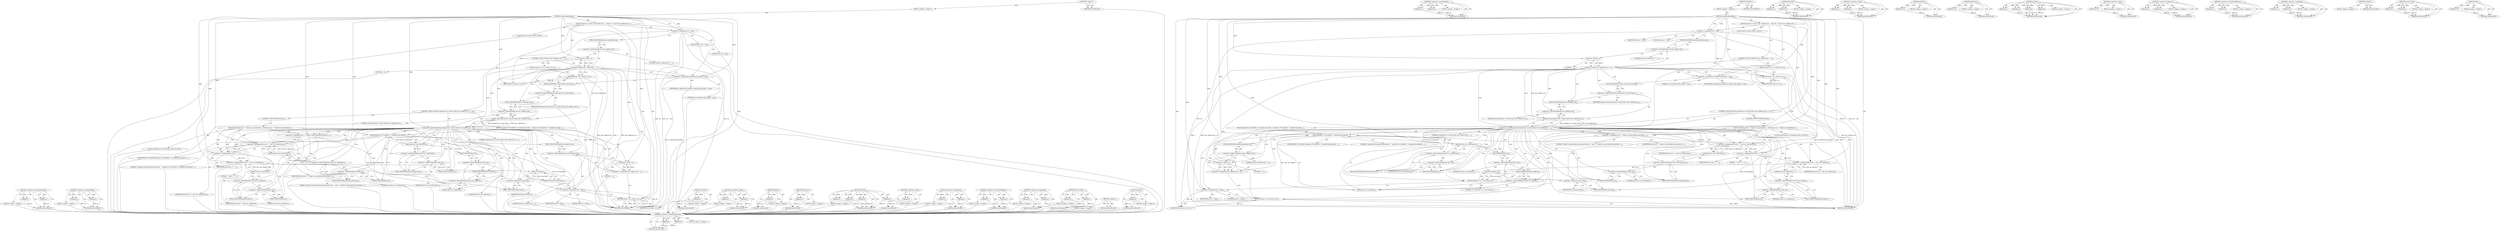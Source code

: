 digraph "Value" {
vulnerable_140 [label=<(METHOD,&lt;operator&gt;.greaterEqualsThan)>];
vulnerable_141 [label=<(PARAM,p1)>];
vulnerable_142 [label=<(PARAM,p2)>];
vulnerable_143 [label=<(BLOCK,&lt;empty&gt;,&lt;empty&gt;)>];
vulnerable_144 [label=<(METHOD_RETURN,ANY)>];
vulnerable_165 [label=<(METHOD,&lt;operator&gt;.assignmentPlus)>];
vulnerable_166 [label=<(PARAM,p1)>];
vulnerable_167 [label=<(PARAM,p2)>];
vulnerable_168 [label=<(BLOCK,&lt;empty&gt;,&lt;empty&gt;)>];
vulnerable_169 [label=<(METHOD_RETURN,ANY)>];
vulnerable_6 [label=<(METHOD,&lt;global&gt;)<SUB>1</SUB>>];
vulnerable_7 [label=<(BLOCK,&lt;empty&gt;,&lt;empty&gt;)<SUB>1</SUB>>];
vulnerable_8 [label=<(METHOD,removeDeferredJobs)<SUB>1</SUB>>];
vulnerable_9 [label=<(BLOCK,{
	bool ret = true;
	
	if ( this-&gt;deferral_tid ...,{
	bool ret = true;
	
	if ( this-&gt;deferral_tid ...)<SUB>1</SUB>>];
vulnerable_10 [label="<(LOCAL,bool ret: bool)<SUB>2</SUB>>"];
vulnerable_11 [label=<(&lt;operator&gt;.assignment,ret = true)<SUB>2</SUB>>];
vulnerable_12 [label=<(IDENTIFIER,ret,ret = true)<SUB>2</SUB>>];
vulnerable_13 [label=<(LITERAL,true,ret = true)<SUB>2</SUB>>];
vulnerable_14 [label=<(CONTROL_STRUCTURE,IF,if (this-&gt;deferral_tid == -1))<SUB>4</SUB>>];
vulnerable_15 [label=<(&lt;operator&gt;.equals,this-&gt;deferral_tid == -1)<SUB>4</SUB>>];
vulnerable_16 [label=<(&lt;operator&gt;.indirectFieldAccess,this-&gt;deferral_tid)<SUB>4</SUB>>];
vulnerable_17 [label=<(LITERAL,this,this-&gt;deferral_tid == -1)<SUB>4</SUB>>];
vulnerable_18 [label=<(FIELD_IDENTIFIER,deferral_tid,deferral_tid)<SUB>4</SUB>>];
vulnerable_19 [label=<(&lt;operator&gt;.minus,-1)<SUB>4</SUB>>];
vulnerable_20 [label=<(LITERAL,1,-1)<SUB>4</SUB>>];
vulnerable_21 [label=<(BLOCK,{
		return ( ret );
	},{
		return ( ret );
	})<SUB>4</SUB>>];
vulnerable_22 [label=<(RETURN,return ( ret );,return ( ret );)<SUB>5</SUB>>];
vulnerable_23 [label=<(IDENTIFIER,ret,return ( ret );)<SUB>5</SUB>>];
vulnerable_24 [label=<(&lt;operator&gt;.assignment,m_deferred_job_update = true)<SUB>8</SUB>>];
vulnerable_25 [label=<(IDENTIFIER,m_deferred_job_update,m_deferred_job_update = true)<SUB>8</SUB>>];
vulnerable_26 [label=<(LITERAL,true,m_deferred_job_update = true)<SUB>8</SUB>>];
vulnerable_27 [label=<(CONTROL_STRUCTURE,IF,if (daemonCore-&gt;Cancel_Timer( this-&gt;deferral_tid ) &gt;= 0))<SUB>10</SUB>>];
vulnerable_28 [label=<(&lt;operator&gt;.greaterEqualsThan,daemonCore-&gt;Cancel_Timer( this-&gt;deferral_tid ) ...)<SUB>10</SUB>>];
vulnerable_29 [label=<(Cancel_Timer,daemonCore-&gt;Cancel_Timer( this-&gt;deferral_tid ))<SUB>10</SUB>>];
vulnerable_30 [label=<(&lt;operator&gt;.indirectFieldAccess,daemonCore-&gt;Cancel_Timer)<SUB>10</SUB>>];
vulnerable_31 [label=<(IDENTIFIER,daemonCore,daemonCore-&gt;Cancel_Timer( this-&gt;deferral_tid ))<SUB>10</SUB>>];
vulnerable_32 [label=<(FIELD_IDENTIFIER,Cancel_Timer,Cancel_Timer)<SUB>10</SUB>>];
vulnerable_33 [label=<(&lt;operator&gt;.indirectFieldAccess,this-&gt;deferral_tid)<SUB>10</SUB>>];
vulnerable_34 [label=<(LITERAL,this,daemonCore-&gt;Cancel_Timer( this-&gt;deferral_tid ))<SUB>10</SUB>>];
vulnerable_35 [label=<(FIELD_IDENTIFIER,deferral_tid,deferral_tid)<SUB>10</SUB>>];
vulnerable_36 [label=<(LITERAL,0,daemonCore-&gt;Cancel_Timer( this-&gt;deferral_tid ) ...)<SUB>10</SUB>>];
vulnerable_37 [label=<(BLOCK,{
		dprintf( D_FULLDEBUG, &quot;Cancelled time defer...,{
		dprintf( D_FULLDEBUG, &quot;Cancelled time defer...)<SUB>10</SUB>>];
vulnerable_38 [label=<(dprintf,dprintf( D_FULLDEBUG, &quot;Cancelled time deferred ...)<SUB>11</SUB>>];
vulnerable_39 [label=<(IDENTIFIER,D_FULLDEBUG,dprintf( D_FULLDEBUG, &quot;Cancelled time deferred ...)<SUB>11</SUB>>];
vulnerable_40 [label=<(LITERAL,&quot;Cancelled time deferred execution for &quot;
						...,dprintf( D_FULLDEBUG, &quot;Cancelled time deferred ...)<SUB>11</SUB>>];
vulnerable_41 [label=<(jobCluster,this-&gt;jic-&gt;jobCluster())<SUB>13</SUB>>];
vulnerable_42 [label=<(&lt;operator&gt;.indirectFieldAccess,this-&gt;jic-&gt;jobCluster)<SUB>13</SUB>>];
vulnerable_43 [label=<(&lt;operator&gt;.indirectFieldAccess,this-&gt;jic)<SUB>13</SUB>>];
vulnerable_44 [label=<(LITERAL,this,this-&gt;jic-&gt;jobCluster())<SUB>13</SUB>>];
vulnerable_45 [label=<(FIELD_IDENTIFIER,jic,jic)<SUB>13</SUB>>];
vulnerable_46 [label=<(FIELD_IDENTIFIER,jobCluster,jobCluster)<SUB>13</SUB>>];
vulnerable_47 [label=<(jobProc,this-&gt;jic-&gt;jobProc())<SUB>14</SUB>>];
vulnerable_48 [label=<(&lt;operator&gt;.indirectFieldAccess,this-&gt;jic-&gt;jobProc)<SUB>14</SUB>>];
vulnerable_49 [label=<(&lt;operator&gt;.indirectFieldAccess,this-&gt;jic)<SUB>14</SUB>>];
vulnerable_50 [label=<(LITERAL,this,this-&gt;jic-&gt;jobProc())<SUB>14</SUB>>];
vulnerable_51 [label=<(FIELD_IDENTIFIER,jic,jic)<SUB>14</SUB>>];
vulnerable_52 [label=<(FIELD_IDENTIFIER,jobProc,jobProc)<SUB>14</SUB>>];
vulnerable_53 [label=<(&lt;operator&gt;.assignment,this-&gt;deferral_tid = -1)<SUB>15</SUB>>];
vulnerable_54 [label=<(&lt;operator&gt;.indirectFieldAccess,this-&gt;deferral_tid)<SUB>15</SUB>>];
vulnerable_55 [label=<(LITERAL,this,this-&gt;deferral_tid = -1)<SUB>15</SUB>>];
vulnerable_56 [label=<(FIELD_IDENTIFIER,deferral_tid,deferral_tid)<SUB>15</SUB>>];
vulnerable_57 [label=<(&lt;operator&gt;.minus,-1)<SUB>15</SUB>>];
vulnerable_58 [label=<(LITERAL,1,-1)<SUB>15</SUB>>];
vulnerable_59 [label=<(CONTROL_STRUCTURE,ELSE,else)<SUB>17</SUB>>];
vulnerable_60 [label=<(BLOCK,{
		MyString error = &quot;Failed to cancel deferred...,{
		MyString error = &quot;Failed to cancel deferred...)<SUB>17</SUB>>];
vulnerable_61 [label="<(LOCAL,MyString error: MyString)<SUB>18</SUB>>"];
vulnerable_62 [label=<(&lt;operator&gt;.assignment,error = &quot;Failed to cancel deferred execution ti...)<SUB>18</SUB>>];
vulnerable_63 [label=<(IDENTIFIER,error,error = &quot;Failed to cancel deferred execution ti...)<SUB>18</SUB>>];
vulnerable_64 [label=<(LITERAL,&quot;Failed to cancel deferred execution timer for ...,error = &quot;Failed to cancel deferred execution ti...)<SUB>18</SUB>>];
vulnerable_65 [label=<(&lt;operator&gt;.assignmentPlus,error += this-&gt;jic-&gt;jobCluster())<SUB>19</SUB>>];
vulnerable_66 [label=<(IDENTIFIER,error,error += this-&gt;jic-&gt;jobCluster())<SUB>19</SUB>>];
vulnerable_67 [label=<(jobCluster,this-&gt;jic-&gt;jobCluster())<SUB>19</SUB>>];
vulnerable_68 [label=<(&lt;operator&gt;.indirectFieldAccess,this-&gt;jic-&gt;jobCluster)<SUB>19</SUB>>];
vulnerable_69 [label=<(&lt;operator&gt;.indirectFieldAccess,this-&gt;jic)<SUB>19</SUB>>];
vulnerable_70 [label=<(LITERAL,this,this-&gt;jic-&gt;jobCluster())<SUB>19</SUB>>];
vulnerable_71 [label=<(FIELD_IDENTIFIER,jic,jic)<SUB>19</SUB>>];
vulnerable_72 [label=<(FIELD_IDENTIFIER,jobCluster,jobCluster)<SUB>19</SUB>>];
vulnerable_73 [label=<(&lt;operator&gt;.assignmentPlus,error += &quot;.&quot;)<SUB>20</SUB>>];
vulnerable_74 [label=<(IDENTIFIER,error,error += &quot;.&quot;)<SUB>20</SUB>>];
vulnerable_75 [label=<(LITERAL,&quot;.&quot;,error += &quot;.&quot;)<SUB>20</SUB>>];
vulnerable_76 [label=<(&lt;operator&gt;.assignmentPlus,error += this-&gt;jic-&gt;jobProc())<SUB>21</SUB>>];
vulnerable_77 [label=<(IDENTIFIER,error,error += this-&gt;jic-&gt;jobProc())<SUB>21</SUB>>];
vulnerable_78 [label=<(jobProc,this-&gt;jic-&gt;jobProc())<SUB>21</SUB>>];
vulnerable_79 [label=<(&lt;operator&gt;.indirectFieldAccess,this-&gt;jic-&gt;jobProc)<SUB>21</SUB>>];
vulnerable_80 [label=<(&lt;operator&gt;.indirectFieldAccess,this-&gt;jic)<SUB>21</SUB>>];
vulnerable_81 [label=<(LITERAL,this,this-&gt;jic-&gt;jobProc())<SUB>21</SUB>>];
vulnerable_82 [label=<(FIELD_IDENTIFIER,jic,jic)<SUB>21</SUB>>];
vulnerable_83 [label=<(FIELD_IDENTIFIER,jobProc,jobProc)<SUB>21</SUB>>];
vulnerable_84 [label=<(EXCEPT,EXCEPT( error.Value() ))<SUB>22</SUB>>];
vulnerable_85 [label=<(Value,error.Value())<SUB>22</SUB>>];
vulnerable_86 [label=<(&lt;operator&gt;.fieldAccess,error.Value)<SUB>22</SUB>>];
vulnerable_87 [label=<(IDENTIFIER,error,error.Value())<SUB>22</SUB>>];
vulnerable_88 [label=<(FIELD_IDENTIFIER,Value,Value)<SUB>22</SUB>>];
vulnerable_89 [label=<(&lt;operator&gt;.assignment,ret = false)<SUB>23</SUB>>];
vulnerable_90 [label=<(IDENTIFIER,ret,ret = false)<SUB>23</SUB>>];
vulnerable_91 [label=<(LITERAL,false,ret = false)<SUB>23</SUB>>];
vulnerable_92 [label=<(RETURN,return ( ret );,return ( ret );)<SUB>25</SUB>>];
vulnerable_93 [label=<(IDENTIFIER,ret,return ( ret );)<SUB>25</SUB>>];
vulnerable_94 [label=<(METHOD_RETURN,ANY)<SUB>1</SUB>>];
vulnerable_96 [label=<(METHOD_RETURN,ANY)<SUB>1</SUB>>];
vulnerable_170 [label=<(METHOD,EXCEPT)>];
vulnerable_171 [label=<(PARAM,p1)>];
vulnerable_172 [label=<(BLOCK,&lt;empty&gt;,&lt;empty&gt;)>];
vulnerable_173 [label=<(METHOD_RETURN,ANY)>];
vulnerable_126 [label=<(METHOD,&lt;operator&gt;.equals)>];
vulnerable_127 [label=<(PARAM,p1)>];
vulnerable_128 [label=<(PARAM,p2)>];
vulnerable_129 [label=<(BLOCK,&lt;empty&gt;,&lt;empty&gt;)>];
vulnerable_130 [label=<(METHOD_RETURN,ANY)>];
vulnerable_161 [label=<(METHOD,jobProc)>];
vulnerable_162 [label=<(PARAM,p1)>];
vulnerable_163 [label=<(BLOCK,&lt;empty&gt;,&lt;empty&gt;)>];
vulnerable_164 [label=<(METHOD_RETURN,ANY)>];
vulnerable_157 [label=<(METHOD,jobCluster)>];
vulnerable_158 [label=<(PARAM,p1)>];
vulnerable_159 [label=<(BLOCK,&lt;empty&gt;,&lt;empty&gt;)>];
vulnerable_160 [label=<(METHOD_RETURN,ANY)>];
vulnerable_150 [label=<(METHOD,dprintf)>];
vulnerable_151 [label=<(PARAM,p1)>];
vulnerable_152 [label=<(PARAM,p2)>];
vulnerable_153 [label=<(PARAM,p3)>];
vulnerable_154 [label=<(PARAM,p4)>];
vulnerable_155 [label=<(BLOCK,&lt;empty&gt;,&lt;empty&gt;)>];
vulnerable_156 [label=<(METHOD_RETURN,ANY)>];
vulnerable_136 [label=<(METHOD,&lt;operator&gt;.minus)>];
vulnerable_137 [label=<(PARAM,p1)>];
vulnerable_138 [label=<(BLOCK,&lt;empty&gt;,&lt;empty&gt;)>];
vulnerable_139 [label=<(METHOD_RETURN,ANY)>];
vulnerable_178 [label=<(METHOD,&lt;operator&gt;.fieldAccess)>];
vulnerable_179 [label=<(PARAM,p1)>];
vulnerable_180 [label=<(PARAM,p2)>];
vulnerable_181 [label=<(BLOCK,&lt;empty&gt;,&lt;empty&gt;)>];
vulnerable_182 [label=<(METHOD_RETURN,ANY)>];
vulnerable_131 [label=<(METHOD,&lt;operator&gt;.indirectFieldAccess)>];
vulnerable_132 [label=<(PARAM,p1)>];
vulnerable_133 [label=<(PARAM,p2)>];
vulnerable_134 [label=<(BLOCK,&lt;empty&gt;,&lt;empty&gt;)>];
vulnerable_135 [label=<(METHOD_RETURN,ANY)>];
vulnerable_121 [label=<(METHOD,&lt;operator&gt;.assignment)>];
vulnerable_122 [label=<(PARAM,p1)>];
vulnerable_123 [label=<(PARAM,p2)>];
vulnerable_124 [label=<(BLOCK,&lt;empty&gt;,&lt;empty&gt;)>];
vulnerable_125 [label=<(METHOD_RETURN,ANY)>];
vulnerable_115 [label=<(METHOD,&lt;global&gt;)<SUB>1</SUB>>];
vulnerable_116 [label=<(BLOCK,&lt;empty&gt;,&lt;empty&gt;)>];
vulnerable_117 [label=<(METHOD_RETURN,ANY)>];
vulnerable_145 [label=<(METHOD,Cancel_Timer)>];
vulnerable_146 [label=<(PARAM,p1)>];
vulnerable_147 [label=<(PARAM,p2)>];
vulnerable_148 [label=<(BLOCK,&lt;empty&gt;,&lt;empty&gt;)>];
vulnerable_149 [label=<(METHOD_RETURN,ANY)>];
vulnerable_174 [label=<(METHOD,Value)>];
vulnerable_175 [label=<(PARAM,p1)>];
vulnerable_176 [label=<(BLOCK,&lt;empty&gt;,&lt;empty&gt;)>];
vulnerable_177 [label=<(METHOD_RETURN,ANY)>];
fixed_143 [label=<(METHOD,&lt;operator&gt;.greaterEqualsThan)>];
fixed_144 [label=<(PARAM,p1)>];
fixed_145 [label=<(PARAM,p2)>];
fixed_146 [label=<(BLOCK,&lt;empty&gt;,&lt;empty&gt;)>];
fixed_147 [label=<(METHOD_RETURN,ANY)>];
fixed_168 [label=<(METHOD,&lt;operator&gt;.assignmentPlus)>];
fixed_169 [label=<(PARAM,p1)>];
fixed_170 [label=<(PARAM,p2)>];
fixed_171 [label=<(BLOCK,&lt;empty&gt;,&lt;empty&gt;)>];
fixed_172 [label=<(METHOD_RETURN,ANY)>];
fixed_6 [label=<(METHOD,&lt;global&gt;)<SUB>1</SUB>>];
fixed_7 [label=<(BLOCK,&lt;empty&gt;,&lt;empty&gt;)<SUB>1</SUB>>];
fixed_8 [label=<(METHOD,removeDeferredJobs)<SUB>1</SUB>>];
fixed_9 [label=<(BLOCK,{
	bool ret = true;
	
	if ( this-&gt;deferral_tid ...,{
	bool ret = true;
	
	if ( this-&gt;deferral_tid ...)<SUB>1</SUB>>];
fixed_10 [label="<(LOCAL,bool ret: bool)<SUB>2</SUB>>"];
fixed_11 [label=<(&lt;operator&gt;.assignment,ret = true)<SUB>2</SUB>>];
fixed_12 [label=<(IDENTIFIER,ret,ret = true)<SUB>2</SUB>>];
fixed_13 [label=<(LITERAL,true,ret = true)<SUB>2</SUB>>];
fixed_14 [label=<(CONTROL_STRUCTURE,IF,if (this-&gt;deferral_tid == -1))<SUB>4</SUB>>];
fixed_15 [label=<(&lt;operator&gt;.equals,this-&gt;deferral_tid == -1)<SUB>4</SUB>>];
fixed_16 [label=<(&lt;operator&gt;.indirectFieldAccess,this-&gt;deferral_tid)<SUB>4</SUB>>];
fixed_17 [label=<(LITERAL,this,this-&gt;deferral_tid == -1)<SUB>4</SUB>>];
fixed_18 [label=<(FIELD_IDENTIFIER,deferral_tid,deferral_tid)<SUB>4</SUB>>];
fixed_19 [label=<(&lt;operator&gt;.minus,-1)<SUB>4</SUB>>];
fixed_20 [label=<(LITERAL,1,-1)<SUB>4</SUB>>];
fixed_21 [label=<(BLOCK,{
		return ( ret );
	},{
		return ( ret );
	})<SUB>4</SUB>>];
fixed_22 [label=<(RETURN,return ( ret );,return ( ret );)<SUB>5</SUB>>];
fixed_23 [label=<(IDENTIFIER,ret,return ( ret );)<SUB>5</SUB>>];
fixed_24 [label=<(&lt;operator&gt;.assignment,m_deferred_job_update = true)<SUB>8</SUB>>];
fixed_25 [label=<(IDENTIFIER,m_deferred_job_update,m_deferred_job_update = true)<SUB>8</SUB>>];
fixed_26 [label=<(LITERAL,true,m_deferred_job_update = true)<SUB>8</SUB>>];
fixed_27 [label=<(CONTROL_STRUCTURE,IF,if (daemonCore-&gt;Cancel_Timer( this-&gt;deferral_tid ) &gt;= 0))<SUB>10</SUB>>];
fixed_28 [label=<(&lt;operator&gt;.greaterEqualsThan,daemonCore-&gt;Cancel_Timer( this-&gt;deferral_tid ) ...)<SUB>10</SUB>>];
fixed_29 [label=<(Cancel_Timer,daemonCore-&gt;Cancel_Timer( this-&gt;deferral_tid ))<SUB>10</SUB>>];
fixed_30 [label=<(&lt;operator&gt;.indirectFieldAccess,daemonCore-&gt;Cancel_Timer)<SUB>10</SUB>>];
fixed_31 [label=<(IDENTIFIER,daemonCore,daemonCore-&gt;Cancel_Timer( this-&gt;deferral_tid ))<SUB>10</SUB>>];
fixed_32 [label=<(FIELD_IDENTIFIER,Cancel_Timer,Cancel_Timer)<SUB>10</SUB>>];
fixed_33 [label=<(&lt;operator&gt;.indirectFieldAccess,this-&gt;deferral_tid)<SUB>10</SUB>>];
fixed_34 [label=<(LITERAL,this,daemonCore-&gt;Cancel_Timer( this-&gt;deferral_tid ))<SUB>10</SUB>>];
fixed_35 [label=<(FIELD_IDENTIFIER,deferral_tid,deferral_tid)<SUB>10</SUB>>];
fixed_36 [label=<(LITERAL,0,daemonCore-&gt;Cancel_Timer( this-&gt;deferral_tid ) ...)<SUB>10</SUB>>];
fixed_37 [label=<(BLOCK,{
		dprintf( D_FULLDEBUG, &quot;Cancelled time defer...,{
		dprintf( D_FULLDEBUG, &quot;Cancelled time defer...)<SUB>10</SUB>>];
fixed_38 [label=<(dprintf,dprintf( D_FULLDEBUG, &quot;Cancelled time deferred ...)<SUB>11</SUB>>];
fixed_39 [label=<(IDENTIFIER,D_FULLDEBUG,dprintf( D_FULLDEBUG, &quot;Cancelled time deferred ...)<SUB>11</SUB>>];
fixed_40 [label=<(LITERAL,&quot;Cancelled time deferred execution for &quot;
						...,dprintf( D_FULLDEBUG, &quot;Cancelled time deferred ...)<SUB>11</SUB>>];
fixed_41 [label=<(jobCluster,this-&gt;jic-&gt;jobCluster())<SUB>13</SUB>>];
fixed_42 [label=<(&lt;operator&gt;.indirectFieldAccess,this-&gt;jic-&gt;jobCluster)<SUB>13</SUB>>];
fixed_43 [label=<(&lt;operator&gt;.indirectFieldAccess,this-&gt;jic)<SUB>13</SUB>>];
fixed_44 [label=<(LITERAL,this,this-&gt;jic-&gt;jobCluster())<SUB>13</SUB>>];
fixed_45 [label=<(FIELD_IDENTIFIER,jic,jic)<SUB>13</SUB>>];
fixed_46 [label=<(FIELD_IDENTIFIER,jobCluster,jobCluster)<SUB>13</SUB>>];
fixed_47 [label=<(jobProc,this-&gt;jic-&gt;jobProc())<SUB>14</SUB>>];
fixed_48 [label=<(&lt;operator&gt;.indirectFieldAccess,this-&gt;jic-&gt;jobProc)<SUB>14</SUB>>];
fixed_49 [label=<(&lt;operator&gt;.indirectFieldAccess,this-&gt;jic)<SUB>14</SUB>>];
fixed_50 [label=<(LITERAL,this,this-&gt;jic-&gt;jobProc())<SUB>14</SUB>>];
fixed_51 [label=<(FIELD_IDENTIFIER,jic,jic)<SUB>14</SUB>>];
fixed_52 [label=<(FIELD_IDENTIFIER,jobProc,jobProc)<SUB>14</SUB>>];
fixed_53 [label=<(&lt;operator&gt;.assignment,this-&gt;deferral_tid = -1)<SUB>15</SUB>>];
fixed_54 [label=<(&lt;operator&gt;.indirectFieldAccess,this-&gt;deferral_tid)<SUB>15</SUB>>];
fixed_55 [label=<(LITERAL,this,this-&gt;deferral_tid = -1)<SUB>15</SUB>>];
fixed_56 [label=<(FIELD_IDENTIFIER,deferral_tid,deferral_tid)<SUB>15</SUB>>];
fixed_57 [label=<(&lt;operator&gt;.minus,-1)<SUB>15</SUB>>];
fixed_58 [label=<(LITERAL,1,-1)<SUB>15</SUB>>];
fixed_59 [label=<(CONTROL_STRUCTURE,ELSE,else)<SUB>17</SUB>>];
fixed_60 [label=<(BLOCK,{
		MyString error = &quot;Failed to cancel deferred...,{
		MyString error = &quot;Failed to cancel deferred...)<SUB>17</SUB>>];
fixed_61 [label="<(LOCAL,MyString error: MyString)<SUB>18</SUB>>"];
fixed_62 [label=<(&lt;operator&gt;.assignment,error = &quot;Failed to cancel deferred execution ti...)<SUB>18</SUB>>];
fixed_63 [label=<(IDENTIFIER,error,error = &quot;Failed to cancel deferred execution ti...)<SUB>18</SUB>>];
fixed_64 [label=<(LITERAL,&quot;Failed to cancel deferred execution timer for ...,error = &quot;Failed to cancel deferred execution ti...)<SUB>18</SUB>>];
fixed_65 [label=<(&lt;operator&gt;.assignmentPlus,error += this-&gt;jic-&gt;jobCluster())<SUB>19</SUB>>];
fixed_66 [label=<(IDENTIFIER,error,error += this-&gt;jic-&gt;jobCluster())<SUB>19</SUB>>];
fixed_67 [label=<(jobCluster,this-&gt;jic-&gt;jobCluster())<SUB>19</SUB>>];
fixed_68 [label=<(&lt;operator&gt;.indirectFieldAccess,this-&gt;jic-&gt;jobCluster)<SUB>19</SUB>>];
fixed_69 [label=<(&lt;operator&gt;.indirectFieldAccess,this-&gt;jic)<SUB>19</SUB>>];
fixed_70 [label=<(LITERAL,this,this-&gt;jic-&gt;jobCluster())<SUB>19</SUB>>];
fixed_71 [label=<(FIELD_IDENTIFIER,jic,jic)<SUB>19</SUB>>];
fixed_72 [label=<(FIELD_IDENTIFIER,jobCluster,jobCluster)<SUB>19</SUB>>];
fixed_73 [label=<(&lt;operator&gt;.assignmentPlus,error += &quot;.&quot;)<SUB>20</SUB>>];
fixed_74 [label=<(IDENTIFIER,error,error += &quot;.&quot;)<SUB>20</SUB>>];
fixed_75 [label=<(LITERAL,&quot;.&quot;,error += &quot;.&quot;)<SUB>20</SUB>>];
fixed_76 [label=<(&lt;operator&gt;.assignmentPlus,error += this-&gt;jic-&gt;jobProc())<SUB>21</SUB>>];
fixed_77 [label=<(IDENTIFIER,error,error += this-&gt;jic-&gt;jobProc())<SUB>21</SUB>>];
fixed_78 [label=<(jobProc,this-&gt;jic-&gt;jobProc())<SUB>21</SUB>>];
fixed_79 [label=<(&lt;operator&gt;.indirectFieldAccess,this-&gt;jic-&gt;jobProc)<SUB>21</SUB>>];
fixed_80 [label=<(&lt;operator&gt;.indirectFieldAccess,this-&gt;jic)<SUB>21</SUB>>];
fixed_81 [label=<(LITERAL,this,this-&gt;jic-&gt;jobProc())<SUB>21</SUB>>];
fixed_82 [label=<(FIELD_IDENTIFIER,jic,jic)<SUB>21</SUB>>];
fixed_83 [label=<(FIELD_IDENTIFIER,jobProc,jobProc)<SUB>21</SUB>>];
fixed_84 [label=<(EXCEPT,EXCEPT( &quot;%s&quot;, error.Value() ))<SUB>22</SUB>>];
fixed_85 [label=<(LITERAL,&quot;%s&quot;,EXCEPT( &quot;%s&quot;, error.Value() ))<SUB>22</SUB>>];
fixed_86 [label=<(Value,error.Value())<SUB>22</SUB>>];
fixed_87 [label=<(&lt;operator&gt;.fieldAccess,error.Value)<SUB>22</SUB>>];
fixed_88 [label=<(IDENTIFIER,error,error.Value())<SUB>22</SUB>>];
fixed_89 [label=<(FIELD_IDENTIFIER,Value,Value)<SUB>22</SUB>>];
fixed_90 [label=<(&lt;operator&gt;.assignment,ret = false)<SUB>23</SUB>>];
fixed_91 [label=<(IDENTIFIER,ret,ret = false)<SUB>23</SUB>>];
fixed_92 [label=<(LITERAL,false,ret = false)<SUB>23</SUB>>];
fixed_93 [label=<(RETURN,return ( ret );,return ( ret );)<SUB>25</SUB>>];
fixed_94 [label=<(IDENTIFIER,ret,return ( ret );)<SUB>25</SUB>>];
fixed_95 [label=<(METHOD_RETURN,ANY)<SUB>1</SUB>>];
fixed_97 [label=<(METHOD_RETURN,ANY)<SUB>1</SUB>>];
fixed_173 [label=<(METHOD,EXCEPT)>];
fixed_174 [label=<(PARAM,p1)>];
fixed_175 [label=<(PARAM,p2)>];
fixed_176 [label=<(BLOCK,&lt;empty&gt;,&lt;empty&gt;)>];
fixed_177 [label=<(METHOD_RETURN,ANY)>];
fixed_129 [label=<(METHOD,&lt;operator&gt;.equals)>];
fixed_130 [label=<(PARAM,p1)>];
fixed_131 [label=<(PARAM,p2)>];
fixed_132 [label=<(BLOCK,&lt;empty&gt;,&lt;empty&gt;)>];
fixed_133 [label=<(METHOD_RETURN,ANY)>];
fixed_164 [label=<(METHOD,jobProc)>];
fixed_165 [label=<(PARAM,p1)>];
fixed_166 [label=<(BLOCK,&lt;empty&gt;,&lt;empty&gt;)>];
fixed_167 [label=<(METHOD_RETURN,ANY)>];
fixed_160 [label=<(METHOD,jobCluster)>];
fixed_161 [label=<(PARAM,p1)>];
fixed_162 [label=<(BLOCK,&lt;empty&gt;,&lt;empty&gt;)>];
fixed_163 [label=<(METHOD_RETURN,ANY)>];
fixed_153 [label=<(METHOD,dprintf)>];
fixed_154 [label=<(PARAM,p1)>];
fixed_155 [label=<(PARAM,p2)>];
fixed_156 [label=<(PARAM,p3)>];
fixed_157 [label=<(PARAM,p4)>];
fixed_158 [label=<(BLOCK,&lt;empty&gt;,&lt;empty&gt;)>];
fixed_159 [label=<(METHOD_RETURN,ANY)>];
fixed_139 [label=<(METHOD,&lt;operator&gt;.minus)>];
fixed_140 [label=<(PARAM,p1)>];
fixed_141 [label=<(BLOCK,&lt;empty&gt;,&lt;empty&gt;)>];
fixed_142 [label=<(METHOD_RETURN,ANY)>];
fixed_182 [label=<(METHOD,&lt;operator&gt;.fieldAccess)>];
fixed_183 [label=<(PARAM,p1)>];
fixed_184 [label=<(PARAM,p2)>];
fixed_185 [label=<(BLOCK,&lt;empty&gt;,&lt;empty&gt;)>];
fixed_186 [label=<(METHOD_RETURN,ANY)>];
fixed_134 [label=<(METHOD,&lt;operator&gt;.indirectFieldAccess)>];
fixed_135 [label=<(PARAM,p1)>];
fixed_136 [label=<(PARAM,p2)>];
fixed_137 [label=<(BLOCK,&lt;empty&gt;,&lt;empty&gt;)>];
fixed_138 [label=<(METHOD_RETURN,ANY)>];
fixed_124 [label=<(METHOD,&lt;operator&gt;.assignment)>];
fixed_125 [label=<(PARAM,p1)>];
fixed_126 [label=<(PARAM,p2)>];
fixed_127 [label=<(BLOCK,&lt;empty&gt;,&lt;empty&gt;)>];
fixed_128 [label=<(METHOD_RETURN,ANY)>];
fixed_118 [label=<(METHOD,&lt;global&gt;)<SUB>1</SUB>>];
fixed_119 [label=<(BLOCK,&lt;empty&gt;,&lt;empty&gt;)>];
fixed_120 [label=<(METHOD_RETURN,ANY)>];
fixed_148 [label=<(METHOD,Cancel_Timer)>];
fixed_149 [label=<(PARAM,p1)>];
fixed_150 [label=<(PARAM,p2)>];
fixed_151 [label=<(BLOCK,&lt;empty&gt;,&lt;empty&gt;)>];
fixed_152 [label=<(METHOD_RETURN,ANY)>];
fixed_178 [label=<(METHOD,Value)>];
fixed_179 [label=<(PARAM,p1)>];
fixed_180 [label=<(BLOCK,&lt;empty&gt;,&lt;empty&gt;)>];
fixed_181 [label=<(METHOD_RETURN,ANY)>];
vulnerable_140 -> vulnerable_141  [key=0, label="AST: "];
vulnerable_140 -> vulnerable_141  [key=1, label="DDG: "];
vulnerable_140 -> vulnerable_143  [key=0, label="AST: "];
vulnerable_140 -> vulnerable_142  [key=0, label="AST: "];
vulnerable_140 -> vulnerable_142  [key=1, label="DDG: "];
vulnerable_140 -> vulnerable_144  [key=0, label="AST: "];
vulnerable_140 -> vulnerable_144  [key=1, label="CFG: "];
vulnerable_141 -> vulnerable_144  [key=0, label="DDG: p1"];
vulnerable_142 -> vulnerable_144  [key=0, label="DDG: p2"];
vulnerable_143 -> fixed_143  [key=0];
vulnerable_144 -> fixed_143  [key=0];
vulnerable_165 -> vulnerable_166  [key=0, label="AST: "];
vulnerable_165 -> vulnerable_166  [key=1, label="DDG: "];
vulnerable_165 -> vulnerable_168  [key=0, label="AST: "];
vulnerable_165 -> vulnerable_167  [key=0, label="AST: "];
vulnerable_165 -> vulnerable_167  [key=1, label="DDG: "];
vulnerable_165 -> vulnerable_169  [key=0, label="AST: "];
vulnerable_165 -> vulnerable_169  [key=1, label="CFG: "];
vulnerable_166 -> vulnerable_169  [key=0, label="DDG: p1"];
vulnerable_167 -> vulnerable_169  [key=0, label="DDG: p2"];
vulnerable_168 -> fixed_143  [key=0];
vulnerable_169 -> fixed_143  [key=0];
vulnerable_6 -> vulnerable_7  [key=0, label="AST: "];
vulnerable_6 -> vulnerable_96  [key=0, label="AST: "];
vulnerable_6 -> vulnerable_96  [key=1, label="CFG: "];
vulnerable_7 -> vulnerable_8  [key=0, label="AST: "];
vulnerable_8 -> vulnerable_9  [key=0, label="AST: "];
vulnerable_8 -> vulnerable_94  [key=0, label="AST: "];
vulnerable_8 -> vulnerable_11  [key=0, label="CFG: "];
vulnerable_8 -> vulnerable_11  [key=1, label="DDG: "];
vulnerable_8 -> vulnerable_24  [key=0, label="DDG: "];
vulnerable_8 -> vulnerable_93  [key=0, label="DDG: "];
vulnerable_8 -> vulnerable_28  [key=0, label="DDG: "];
vulnerable_8 -> vulnerable_19  [key=0, label="DDG: "];
vulnerable_8 -> vulnerable_23  [key=0, label="DDG: "];
vulnerable_8 -> vulnerable_38  [key=0, label="DDG: "];
vulnerable_8 -> vulnerable_62  [key=0, label="DDG: "];
vulnerable_8 -> vulnerable_73  [key=0, label="DDG: "];
vulnerable_8 -> vulnerable_89  [key=0, label="DDG: "];
vulnerable_8 -> vulnerable_57  [key=0, label="DDG: "];
vulnerable_8 -> vulnerable_65  [key=0, label="DDG: "];
vulnerable_8 -> vulnerable_76  [key=0, label="DDG: "];
vulnerable_9 -> vulnerable_10  [key=0, label="AST: "];
vulnerable_9 -> vulnerable_11  [key=0, label="AST: "];
vulnerable_9 -> vulnerable_14  [key=0, label="AST: "];
vulnerable_9 -> vulnerable_24  [key=0, label="AST: "];
vulnerable_9 -> vulnerable_27  [key=0, label="AST: "];
vulnerable_9 -> vulnerable_92  [key=0, label="AST: "];
vulnerable_10 -> fixed_143  [key=0];
vulnerable_11 -> vulnerable_12  [key=0, label="AST: "];
vulnerable_11 -> vulnerable_13  [key=0, label="AST: "];
vulnerable_11 -> vulnerable_18  [key=0, label="CFG: "];
vulnerable_11 -> vulnerable_94  [key=0, label="DDG: ret"];
vulnerable_11 -> vulnerable_94  [key=1, label="DDG: ret = true"];
vulnerable_11 -> vulnerable_93  [key=0, label="DDG: ret"];
vulnerable_11 -> vulnerable_23  [key=0, label="DDG: ret"];
vulnerable_12 -> fixed_143  [key=0];
vulnerable_13 -> fixed_143  [key=0];
vulnerable_14 -> vulnerable_15  [key=0, label="AST: "];
vulnerable_14 -> vulnerable_21  [key=0, label="AST: "];
vulnerable_15 -> vulnerable_16  [key=0, label="AST: "];
vulnerable_15 -> vulnerable_19  [key=0, label="AST: "];
vulnerable_15 -> vulnerable_22  [key=0, label="CFG: "];
vulnerable_15 -> vulnerable_22  [key=1, label="CDG: "];
vulnerable_15 -> vulnerable_24  [key=0, label="CFG: "];
vulnerable_15 -> vulnerable_24  [key=1, label="CDG: "];
vulnerable_15 -> vulnerable_94  [key=0, label="DDG: this-&gt;deferral_tid"];
vulnerable_15 -> vulnerable_94  [key=1, label="DDG: -1"];
vulnerable_15 -> vulnerable_94  [key=2, label="DDG: this-&gt;deferral_tid == -1"];
vulnerable_15 -> vulnerable_29  [key=0, label="DDG: this-&gt;deferral_tid"];
vulnerable_15 -> vulnerable_29  [key=1, label="CDG: "];
vulnerable_15 -> vulnerable_30  [key=0, label="CDG: "];
vulnerable_15 -> vulnerable_32  [key=0, label="CDG: "];
vulnerable_15 -> vulnerable_28  [key=0, label="CDG: "];
vulnerable_15 -> vulnerable_92  [key=0, label="CDG: "];
vulnerable_15 -> vulnerable_35  [key=0, label="CDG: "];
vulnerable_15 -> vulnerable_33  [key=0, label="CDG: "];
vulnerable_16 -> vulnerable_17  [key=0, label="AST: "];
vulnerable_16 -> vulnerable_18  [key=0, label="AST: "];
vulnerable_16 -> vulnerable_19  [key=0, label="CFG: "];
vulnerable_17 -> fixed_143  [key=0];
vulnerable_18 -> vulnerable_16  [key=0, label="CFG: "];
vulnerable_19 -> vulnerable_20  [key=0, label="AST: "];
vulnerable_19 -> vulnerable_15  [key=0, label="CFG: "];
vulnerable_19 -> vulnerable_15  [key=1, label="DDG: 1"];
vulnerable_20 -> fixed_143  [key=0];
vulnerable_21 -> vulnerable_22  [key=0, label="AST: "];
vulnerable_22 -> vulnerable_23  [key=0, label="AST: "];
vulnerable_22 -> vulnerable_94  [key=0, label="CFG: "];
vulnerable_22 -> vulnerable_94  [key=1, label="DDG: &lt;RET&gt;"];
vulnerable_23 -> vulnerable_22  [key=0, label="DDG: ret"];
vulnerable_24 -> vulnerable_25  [key=0, label="AST: "];
vulnerable_24 -> vulnerable_26  [key=0, label="AST: "];
vulnerable_24 -> vulnerable_32  [key=0, label="CFG: "];
vulnerable_24 -> vulnerable_94  [key=0, label="DDG: m_deferred_job_update"];
vulnerable_25 -> fixed_143  [key=0];
vulnerable_26 -> fixed_143  [key=0];
vulnerable_27 -> vulnerable_28  [key=0, label="AST: "];
vulnerable_27 -> vulnerable_37  [key=0, label="AST: "];
vulnerable_27 -> vulnerable_59  [key=0, label="AST: "];
vulnerable_28 -> vulnerable_29  [key=0, label="AST: "];
vulnerable_28 -> vulnerable_36  [key=0, label="AST: "];
vulnerable_28 -> vulnerable_45  [key=0, label="CFG: "];
vulnerable_28 -> vulnerable_45  [key=1, label="CDG: "];
vulnerable_28 -> vulnerable_62  [key=0, label="CFG: "];
vulnerable_28 -> vulnerable_62  [key=1, label="CDG: "];
vulnerable_28 -> vulnerable_47  [key=0, label="CDG: "];
vulnerable_28 -> vulnerable_48  [key=0, label="CDG: "];
vulnerable_28 -> vulnerable_68  [key=0, label="CDG: "];
vulnerable_28 -> vulnerable_49  [key=0, label="CDG: "];
vulnerable_28 -> vulnerable_73  [key=0, label="CDG: "];
vulnerable_28 -> vulnerable_42  [key=0, label="CDG: "];
vulnerable_28 -> vulnerable_51  [key=0, label="CDG: "];
vulnerable_28 -> vulnerable_57  [key=0, label="CDG: "];
vulnerable_28 -> vulnerable_89  [key=0, label="CDG: "];
vulnerable_28 -> vulnerable_52  [key=0, label="CDG: "];
vulnerable_28 -> vulnerable_46  [key=0, label="CDG: "];
vulnerable_28 -> vulnerable_84  [key=0, label="CDG: "];
vulnerable_28 -> vulnerable_85  [key=0, label="CDG: "];
vulnerable_28 -> vulnerable_38  [key=0, label="CDG: "];
vulnerable_28 -> vulnerable_72  [key=0, label="CDG: "];
vulnerable_28 -> vulnerable_56  [key=0, label="CDG: "];
vulnerable_28 -> vulnerable_69  [key=0, label="CDG: "];
vulnerable_28 -> vulnerable_67  [key=0, label="CDG: "];
vulnerable_28 -> vulnerable_76  [key=0, label="CDG: "];
vulnerable_28 -> vulnerable_65  [key=0, label="CDG: "];
vulnerable_28 -> vulnerable_82  [key=0, label="CDG: "];
vulnerable_28 -> vulnerable_54  [key=0, label="CDG: "];
vulnerable_28 -> vulnerable_79  [key=0, label="CDG: "];
vulnerable_28 -> vulnerable_43  [key=0, label="CDG: "];
vulnerable_28 -> vulnerable_80  [key=0, label="CDG: "];
vulnerable_28 -> vulnerable_83  [key=0, label="CDG: "];
vulnerable_28 -> vulnerable_71  [key=0, label="CDG: "];
vulnerable_28 -> vulnerable_53  [key=0, label="CDG: "];
vulnerable_28 -> vulnerable_88  [key=0, label="CDG: "];
vulnerable_28 -> vulnerable_41  [key=0, label="CDG: "];
vulnerable_28 -> vulnerable_78  [key=0, label="CDG: "];
vulnerable_28 -> vulnerable_86  [key=0, label="CDG: "];
vulnerable_29 -> vulnerable_30  [key=0, label="AST: "];
vulnerable_29 -> vulnerable_33  [key=0, label="AST: "];
vulnerable_29 -> vulnerable_28  [key=0, label="CFG: "];
vulnerable_29 -> vulnerable_28  [key=1, label="DDG: daemonCore-&gt;Cancel_Timer"];
vulnerable_29 -> vulnerable_28  [key=2, label="DDG: this-&gt;deferral_tid"];
vulnerable_30 -> vulnerable_31  [key=0, label="AST: "];
vulnerable_30 -> vulnerable_32  [key=0, label="AST: "];
vulnerable_30 -> vulnerable_35  [key=0, label="CFG: "];
vulnerable_31 -> fixed_143  [key=0];
vulnerable_32 -> vulnerable_30  [key=0, label="CFG: "];
vulnerable_33 -> vulnerable_34  [key=0, label="AST: "];
vulnerable_33 -> vulnerable_35  [key=0, label="AST: "];
vulnerable_33 -> vulnerable_29  [key=0, label="CFG: "];
vulnerable_34 -> fixed_143  [key=0];
vulnerable_35 -> vulnerable_33  [key=0, label="CFG: "];
vulnerable_36 -> fixed_143  [key=0];
vulnerable_37 -> vulnerable_38  [key=0, label="AST: "];
vulnerable_37 -> vulnerable_53  [key=0, label="AST: "];
vulnerable_38 -> vulnerable_39  [key=0, label="AST: "];
vulnerable_38 -> vulnerable_40  [key=0, label="AST: "];
vulnerable_38 -> vulnerable_41  [key=0, label="AST: "];
vulnerable_38 -> vulnerable_47  [key=0, label="AST: "];
vulnerable_38 -> vulnerable_56  [key=0, label="CFG: "];
vulnerable_38 -> vulnerable_94  [key=0, label="DDG: D_FULLDEBUG"];
vulnerable_39 -> fixed_143  [key=0];
vulnerable_40 -> fixed_143  [key=0];
vulnerable_41 -> vulnerable_42  [key=0, label="AST: "];
vulnerable_41 -> vulnerable_51  [key=0, label="CFG: "];
vulnerable_41 -> vulnerable_38  [key=0, label="DDG: this-&gt;jic-&gt;jobCluster"];
vulnerable_42 -> vulnerable_43  [key=0, label="AST: "];
vulnerable_42 -> vulnerable_46  [key=0, label="AST: "];
vulnerable_42 -> vulnerable_41  [key=0, label="CFG: "];
vulnerable_43 -> vulnerable_44  [key=0, label="AST: "];
vulnerable_43 -> vulnerable_45  [key=0, label="AST: "];
vulnerable_43 -> vulnerable_46  [key=0, label="CFG: "];
vulnerable_44 -> fixed_143  [key=0];
vulnerable_45 -> vulnerable_43  [key=0, label="CFG: "];
vulnerable_46 -> vulnerable_42  [key=0, label="CFG: "];
vulnerable_47 -> vulnerable_48  [key=0, label="AST: "];
vulnerable_47 -> vulnerable_38  [key=0, label="CFG: "];
vulnerable_47 -> vulnerable_38  [key=1, label="DDG: this-&gt;jic-&gt;jobProc"];
vulnerable_48 -> vulnerable_49  [key=0, label="AST: "];
vulnerable_48 -> vulnerable_52  [key=0, label="AST: "];
vulnerable_48 -> vulnerable_47  [key=0, label="CFG: "];
vulnerable_49 -> vulnerable_50  [key=0, label="AST: "];
vulnerable_49 -> vulnerable_51  [key=0, label="AST: "];
vulnerable_49 -> vulnerable_52  [key=0, label="CFG: "];
vulnerable_50 -> fixed_143  [key=0];
vulnerable_51 -> vulnerable_49  [key=0, label="CFG: "];
vulnerable_52 -> vulnerable_48  [key=0, label="CFG: "];
vulnerable_53 -> vulnerable_54  [key=0, label="AST: "];
vulnerable_53 -> vulnerable_57  [key=0, label="AST: "];
vulnerable_53 -> vulnerable_92  [key=0, label="CFG: "];
vulnerable_54 -> vulnerable_55  [key=0, label="AST: "];
vulnerable_54 -> vulnerable_56  [key=0, label="AST: "];
vulnerable_54 -> vulnerable_57  [key=0, label="CFG: "];
vulnerable_55 -> fixed_143  [key=0];
vulnerable_56 -> vulnerable_54  [key=0, label="CFG: "];
vulnerable_57 -> vulnerable_58  [key=0, label="AST: "];
vulnerable_57 -> vulnerable_53  [key=0, label="CFG: "];
vulnerable_57 -> vulnerable_53  [key=1, label="DDG: 1"];
vulnerable_58 -> fixed_143  [key=0];
vulnerable_59 -> vulnerable_60  [key=0, label="AST: "];
vulnerable_60 -> vulnerable_61  [key=0, label="AST: "];
vulnerable_60 -> vulnerable_62  [key=0, label="AST: "];
vulnerable_60 -> vulnerable_65  [key=0, label="AST: "];
vulnerable_60 -> vulnerable_73  [key=0, label="AST: "];
vulnerable_60 -> vulnerable_76  [key=0, label="AST: "];
vulnerable_60 -> vulnerable_84  [key=0, label="AST: "];
vulnerable_60 -> vulnerable_89  [key=0, label="AST: "];
vulnerable_61 -> fixed_143  [key=0];
vulnerable_62 -> vulnerable_63  [key=0, label="AST: "];
vulnerable_62 -> vulnerable_64  [key=0, label="AST: "];
vulnerable_62 -> vulnerable_71  [key=0, label="CFG: "];
vulnerable_62 -> vulnerable_65  [key=0, label="DDG: error"];
vulnerable_63 -> fixed_143  [key=0];
vulnerable_64 -> fixed_143  [key=0];
vulnerable_65 -> vulnerable_66  [key=0, label="AST: "];
vulnerable_65 -> vulnerable_67  [key=0, label="AST: "];
vulnerable_65 -> vulnerable_73  [key=0, label="CFG: "];
vulnerable_65 -> vulnerable_73  [key=1, label="DDG: error"];
vulnerable_66 -> fixed_143  [key=0];
vulnerable_67 -> vulnerable_68  [key=0, label="AST: "];
vulnerable_67 -> vulnerable_65  [key=0, label="CFG: "];
vulnerable_67 -> vulnerable_65  [key=1, label="DDG: this-&gt;jic-&gt;jobCluster"];
vulnerable_68 -> vulnerable_69  [key=0, label="AST: "];
vulnerable_68 -> vulnerable_72  [key=0, label="AST: "];
vulnerable_68 -> vulnerable_67  [key=0, label="CFG: "];
vulnerable_69 -> vulnerable_70  [key=0, label="AST: "];
vulnerable_69 -> vulnerable_71  [key=0, label="AST: "];
vulnerable_69 -> vulnerable_72  [key=0, label="CFG: "];
vulnerable_70 -> fixed_143  [key=0];
vulnerable_71 -> vulnerable_69  [key=0, label="CFG: "];
vulnerable_72 -> vulnerable_68  [key=0, label="CFG: "];
vulnerable_73 -> vulnerable_74  [key=0, label="AST: "];
vulnerable_73 -> vulnerable_75  [key=0, label="AST: "];
vulnerable_73 -> vulnerable_82  [key=0, label="CFG: "];
vulnerable_73 -> vulnerable_76  [key=0, label="DDG: error"];
vulnerable_74 -> fixed_143  [key=0];
vulnerable_75 -> fixed_143  [key=0];
vulnerable_76 -> vulnerable_77  [key=0, label="AST: "];
vulnerable_76 -> vulnerable_78  [key=0, label="AST: "];
vulnerable_76 -> vulnerable_88  [key=0, label="CFG: "];
vulnerable_76 -> vulnerable_85  [key=0, label="DDG: error"];
vulnerable_77 -> fixed_143  [key=0];
vulnerable_78 -> vulnerable_79  [key=0, label="AST: "];
vulnerable_78 -> vulnerable_76  [key=0, label="CFG: "];
vulnerable_78 -> vulnerable_76  [key=1, label="DDG: this-&gt;jic-&gt;jobProc"];
vulnerable_79 -> vulnerable_80  [key=0, label="AST: "];
vulnerable_79 -> vulnerable_83  [key=0, label="AST: "];
vulnerable_79 -> vulnerable_78  [key=0, label="CFG: "];
vulnerable_80 -> vulnerable_81  [key=0, label="AST: "];
vulnerable_80 -> vulnerable_82  [key=0, label="AST: "];
vulnerable_80 -> vulnerable_83  [key=0, label="CFG: "];
vulnerable_81 -> fixed_143  [key=0];
vulnerable_82 -> vulnerable_80  [key=0, label="CFG: "];
vulnerable_83 -> vulnerable_79  [key=0, label="CFG: "];
vulnerable_84 -> vulnerable_85  [key=0, label="AST: "];
vulnerable_84 -> vulnerable_89  [key=0, label="CFG: "];
vulnerable_85 -> vulnerable_86  [key=0, label="AST: "];
vulnerable_85 -> vulnerable_84  [key=0, label="CFG: "];
vulnerable_85 -> vulnerable_84  [key=1, label="DDG: error.Value"];
vulnerable_86 -> vulnerable_87  [key=0, label="AST: "];
vulnerable_86 -> vulnerable_88  [key=0, label="AST: "];
vulnerable_86 -> vulnerable_85  [key=0, label="CFG: "];
vulnerable_87 -> fixed_143  [key=0];
vulnerable_88 -> vulnerable_86  [key=0, label="CFG: "];
vulnerable_89 -> vulnerable_90  [key=0, label="AST: "];
vulnerable_89 -> vulnerable_91  [key=0, label="AST: "];
vulnerable_89 -> vulnerable_92  [key=0, label="CFG: "];
vulnerable_89 -> vulnerable_93  [key=0, label="DDG: ret"];
vulnerable_90 -> fixed_143  [key=0];
vulnerable_91 -> fixed_143  [key=0];
vulnerable_92 -> vulnerable_93  [key=0, label="AST: "];
vulnerable_92 -> vulnerable_94  [key=0, label="CFG: "];
vulnerable_92 -> vulnerable_94  [key=1, label="DDG: &lt;RET&gt;"];
vulnerable_93 -> vulnerable_92  [key=0, label="DDG: ret"];
vulnerable_94 -> fixed_143  [key=0];
vulnerable_96 -> fixed_143  [key=0];
vulnerable_170 -> vulnerable_171  [key=0, label="AST: "];
vulnerable_170 -> vulnerable_171  [key=1, label="DDG: "];
vulnerable_170 -> vulnerable_172  [key=0, label="AST: "];
vulnerable_170 -> vulnerable_173  [key=0, label="AST: "];
vulnerable_170 -> vulnerable_173  [key=1, label="CFG: "];
vulnerable_171 -> vulnerable_173  [key=0, label="DDG: p1"];
vulnerable_172 -> fixed_143  [key=0];
vulnerable_173 -> fixed_143  [key=0];
vulnerable_126 -> vulnerable_127  [key=0, label="AST: "];
vulnerable_126 -> vulnerable_127  [key=1, label="DDG: "];
vulnerable_126 -> vulnerable_129  [key=0, label="AST: "];
vulnerable_126 -> vulnerable_128  [key=0, label="AST: "];
vulnerable_126 -> vulnerable_128  [key=1, label="DDG: "];
vulnerable_126 -> vulnerable_130  [key=0, label="AST: "];
vulnerable_126 -> vulnerable_130  [key=1, label="CFG: "];
vulnerable_127 -> vulnerable_130  [key=0, label="DDG: p1"];
vulnerable_128 -> vulnerable_130  [key=0, label="DDG: p2"];
vulnerable_129 -> fixed_143  [key=0];
vulnerable_130 -> fixed_143  [key=0];
vulnerable_161 -> vulnerable_162  [key=0, label="AST: "];
vulnerable_161 -> vulnerable_162  [key=1, label="DDG: "];
vulnerable_161 -> vulnerable_163  [key=0, label="AST: "];
vulnerable_161 -> vulnerable_164  [key=0, label="AST: "];
vulnerable_161 -> vulnerable_164  [key=1, label="CFG: "];
vulnerable_162 -> vulnerable_164  [key=0, label="DDG: p1"];
vulnerable_163 -> fixed_143  [key=0];
vulnerable_164 -> fixed_143  [key=0];
vulnerable_157 -> vulnerable_158  [key=0, label="AST: "];
vulnerable_157 -> vulnerable_158  [key=1, label="DDG: "];
vulnerable_157 -> vulnerable_159  [key=0, label="AST: "];
vulnerable_157 -> vulnerable_160  [key=0, label="AST: "];
vulnerable_157 -> vulnerable_160  [key=1, label="CFG: "];
vulnerable_158 -> vulnerable_160  [key=0, label="DDG: p1"];
vulnerable_159 -> fixed_143  [key=0];
vulnerable_160 -> fixed_143  [key=0];
vulnerable_150 -> vulnerable_151  [key=0, label="AST: "];
vulnerable_150 -> vulnerable_151  [key=1, label="DDG: "];
vulnerable_150 -> vulnerable_155  [key=0, label="AST: "];
vulnerable_150 -> vulnerable_152  [key=0, label="AST: "];
vulnerable_150 -> vulnerable_152  [key=1, label="DDG: "];
vulnerable_150 -> vulnerable_156  [key=0, label="AST: "];
vulnerable_150 -> vulnerable_156  [key=1, label="CFG: "];
vulnerable_150 -> vulnerable_153  [key=0, label="AST: "];
vulnerable_150 -> vulnerable_153  [key=1, label="DDG: "];
vulnerable_150 -> vulnerable_154  [key=0, label="AST: "];
vulnerable_150 -> vulnerable_154  [key=1, label="DDG: "];
vulnerable_151 -> vulnerable_156  [key=0, label="DDG: p1"];
vulnerable_152 -> vulnerable_156  [key=0, label="DDG: p2"];
vulnerable_153 -> vulnerable_156  [key=0, label="DDG: p3"];
vulnerable_154 -> vulnerable_156  [key=0, label="DDG: p4"];
vulnerable_155 -> fixed_143  [key=0];
vulnerable_156 -> fixed_143  [key=0];
vulnerable_136 -> vulnerable_137  [key=0, label="AST: "];
vulnerable_136 -> vulnerable_137  [key=1, label="DDG: "];
vulnerable_136 -> vulnerable_138  [key=0, label="AST: "];
vulnerable_136 -> vulnerable_139  [key=0, label="AST: "];
vulnerable_136 -> vulnerable_139  [key=1, label="CFG: "];
vulnerable_137 -> vulnerable_139  [key=0, label="DDG: p1"];
vulnerable_138 -> fixed_143  [key=0];
vulnerable_139 -> fixed_143  [key=0];
vulnerable_178 -> vulnerable_179  [key=0, label="AST: "];
vulnerable_178 -> vulnerable_179  [key=1, label="DDG: "];
vulnerable_178 -> vulnerable_181  [key=0, label="AST: "];
vulnerable_178 -> vulnerable_180  [key=0, label="AST: "];
vulnerable_178 -> vulnerable_180  [key=1, label="DDG: "];
vulnerable_178 -> vulnerable_182  [key=0, label="AST: "];
vulnerable_178 -> vulnerable_182  [key=1, label="CFG: "];
vulnerable_179 -> vulnerable_182  [key=0, label="DDG: p1"];
vulnerable_180 -> vulnerable_182  [key=0, label="DDG: p2"];
vulnerable_181 -> fixed_143  [key=0];
vulnerable_182 -> fixed_143  [key=0];
vulnerable_131 -> vulnerable_132  [key=0, label="AST: "];
vulnerable_131 -> vulnerable_132  [key=1, label="DDG: "];
vulnerable_131 -> vulnerable_134  [key=0, label="AST: "];
vulnerable_131 -> vulnerable_133  [key=0, label="AST: "];
vulnerable_131 -> vulnerable_133  [key=1, label="DDG: "];
vulnerable_131 -> vulnerable_135  [key=0, label="AST: "];
vulnerable_131 -> vulnerable_135  [key=1, label="CFG: "];
vulnerable_132 -> vulnerable_135  [key=0, label="DDG: p1"];
vulnerable_133 -> vulnerable_135  [key=0, label="DDG: p2"];
vulnerable_134 -> fixed_143  [key=0];
vulnerable_135 -> fixed_143  [key=0];
vulnerable_121 -> vulnerable_122  [key=0, label="AST: "];
vulnerable_121 -> vulnerable_122  [key=1, label="DDG: "];
vulnerable_121 -> vulnerable_124  [key=0, label="AST: "];
vulnerable_121 -> vulnerable_123  [key=0, label="AST: "];
vulnerable_121 -> vulnerable_123  [key=1, label="DDG: "];
vulnerable_121 -> vulnerable_125  [key=0, label="AST: "];
vulnerable_121 -> vulnerable_125  [key=1, label="CFG: "];
vulnerable_122 -> vulnerable_125  [key=0, label="DDG: p1"];
vulnerable_123 -> vulnerable_125  [key=0, label="DDG: p2"];
vulnerable_124 -> fixed_143  [key=0];
vulnerable_125 -> fixed_143  [key=0];
vulnerable_115 -> vulnerable_116  [key=0, label="AST: "];
vulnerable_115 -> vulnerable_117  [key=0, label="AST: "];
vulnerable_115 -> vulnerable_117  [key=1, label="CFG: "];
vulnerable_116 -> fixed_143  [key=0];
vulnerable_117 -> fixed_143  [key=0];
vulnerable_145 -> vulnerable_146  [key=0, label="AST: "];
vulnerable_145 -> vulnerable_146  [key=1, label="DDG: "];
vulnerable_145 -> vulnerable_148  [key=0, label="AST: "];
vulnerable_145 -> vulnerable_147  [key=0, label="AST: "];
vulnerable_145 -> vulnerable_147  [key=1, label="DDG: "];
vulnerable_145 -> vulnerable_149  [key=0, label="AST: "];
vulnerable_145 -> vulnerable_149  [key=1, label="CFG: "];
vulnerable_146 -> vulnerable_149  [key=0, label="DDG: p1"];
vulnerable_147 -> vulnerable_149  [key=0, label="DDG: p2"];
vulnerable_148 -> fixed_143  [key=0];
vulnerable_149 -> fixed_143  [key=0];
vulnerable_174 -> vulnerable_175  [key=0, label="AST: "];
vulnerable_174 -> vulnerable_175  [key=1, label="DDG: "];
vulnerable_174 -> vulnerable_176  [key=0, label="AST: "];
vulnerable_174 -> vulnerable_177  [key=0, label="AST: "];
vulnerable_174 -> vulnerable_177  [key=1, label="CFG: "];
vulnerable_175 -> vulnerable_177  [key=0, label="DDG: p1"];
vulnerable_176 -> fixed_143  [key=0];
vulnerable_177 -> fixed_143  [key=0];
fixed_143 -> fixed_144  [key=0, label="AST: "];
fixed_143 -> fixed_144  [key=1, label="DDG: "];
fixed_143 -> fixed_146  [key=0, label="AST: "];
fixed_143 -> fixed_145  [key=0, label="AST: "];
fixed_143 -> fixed_145  [key=1, label="DDG: "];
fixed_143 -> fixed_147  [key=0, label="AST: "];
fixed_143 -> fixed_147  [key=1, label="CFG: "];
fixed_144 -> fixed_147  [key=0, label="DDG: p1"];
fixed_145 -> fixed_147  [key=0, label="DDG: p2"];
fixed_168 -> fixed_169  [key=0, label="AST: "];
fixed_168 -> fixed_169  [key=1, label="DDG: "];
fixed_168 -> fixed_171  [key=0, label="AST: "];
fixed_168 -> fixed_170  [key=0, label="AST: "];
fixed_168 -> fixed_170  [key=1, label="DDG: "];
fixed_168 -> fixed_172  [key=0, label="AST: "];
fixed_168 -> fixed_172  [key=1, label="CFG: "];
fixed_169 -> fixed_172  [key=0, label="DDG: p1"];
fixed_170 -> fixed_172  [key=0, label="DDG: p2"];
fixed_6 -> fixed_7  [key=0, label="AST: "];
fixed_6 -> fixed_97  [key=0, label="AST: "];
fixed_6 -> fixed_97  [key=1, label="CFG: "];
fixed_7 -> fixed_8  [key=0, label="AST: "];
fixed_8 -> fixed_9  [key=0, label="AST: "];
fixed_8 -> fixed_95  [key=0, label="AST: "];
fixed_8 -> fixed_11  [key=0, label="CFG: "];
fixed_8 -> fixed_11  [key=1, label="DDG: "];
fixed_8 -> fixed_24  [key=0, label="DDG: "];
fixed_8 -> fixed_94  [key=0, label="DDG: "];
fixed_8 -> fixed_28  [key=0, label="DDG: "];
fixed_8 -> fixed_19  [key=0, label="DDG: "];
fixed_8 -> fixed_23  [key=0, label="DDG: "];
fixed_8 -> fixed_38  [key=0, label="DDG: "];
fixed_8 -> fixed_62  [key=0, label="DDG: "];
fixed_8 -> fixed_73  [key=0, label="DDG: "];
fixed_8 -> fixed_90  [key=0, label="DDG: "];
fixed_8 -> fixed_57  [key=0, label="DDG: "];
fixed_8 -> fixed_65  [key=0, label="DDG: "];
fixed_8 -> fixed_76  [key=0, label="DDG: "];
fixed_8 -> fixed_84  [key=0, label="DDG: "];
fixed_9 -> fixed_10  [key=0, label="AST: "];
fixed_9 -> fixed_11  [key=0, label="AST: "];
fixed_9 -> fixed_14  [key=0, label="AST: "];
fixed_9 -> fixed_24  [key=0, label="AST: "];
fixed_9 -> fixed_27  [key=0, label="AST: "];
fixed_9 -> fixed_93  [key=0, label="AST: "];
fixed_11 -> fixed_12  [key=0, label="AST: "];
fixed_11 -> fixed_13  [key=0, label="AST: "];
fixed_11 -> fixed_18  [key=0, label="CFG: "];
fixed_11 -> fixed_95  [key=0, label="DDG: ret"];
fixed_11 -> fixed_95  [key=1, label="DDG: ret = true"];
fixed_11 -> fixed_94  [key=0, label="DDG: ret"];
fixed_11 -> fixed_23  [key=0, label="DDG: ret"];
fixed_14 -> fixed_15  [key=0, label="AST: "];
fixed_14 -> fixed_21  [key=0, label="AST: "];
fixed_15 -> fixed_16  [key=0, label="AST: "];
fixed_15 -> fixed_19  [key=0, label="AST: "];
fixed_15 -> fixed_22  [key=0, label="CFG: "];
fixed_15 -> fixed_22  [key=1, label="CDG: "];
fixed_15 -> fixed_24  [key=0, label="CFG: "];
fixed_15 -> fixed_24  [key=1, label="CDG: "];
fixed_15 -> fixed_95  [key=0, label="DDG: this-&gt;deferral_tid"];
fixed_15 -> fixed_95  [key=1, label="DDG: -1"];
fixed_15 -> fixed_95  [key=2, label="DDG: this-&gt;deferral_tid == -1"];
fixed_15 -> fixed_29  [key=0, label="DDG: this-&gt;deferral_tid"];
fixed_15 -> fixed_29  [key=1, label="CDG: "];
fixed_15 -> fixed_30  [key=0, label="CDG: "];
fixed_15 -> fixed_32  [key=0, label="CDG: "];
fixed_15 -> fixed_28  [key=0, label="CDG: "];
fixed_15 -> fixed_35  [key=0, label="CDG: "];
fixed_15 -> fixed_93  [key=0, label="CDG: "];
fixed_15 -> fixed_33  [key=0, label="CDG: "];
fixed_16 -> fixed_17  [key=0, label="AST: "];
fixed_16 -> fixed_18  [key=0, label="AST: "];
fixed_16 -> fixed_19  [key=0, label="CFG: "];
fixed_18 -> fixed_16  [key=0, label="CFG: "];
fixed_19 -> fixed_20  [key=0, label="AST: "];
fixed_19 -> fixed_15  [key=0, label="CFG: "];
fixed_19 -> fixed_15  [key=1, label="DDG: 1"];
fixed_21 -> fixed_22  [key=0, label="AST: "];
fixed_22 -> fixed_23  [key=0, label="AST: "];
fixed_22 -> fixed_95  [key=0, label="CFG: "];
fixed_22 -> fixed_95  [key=1, label="DDG: &lt;RET&gt;"];
fixed_23 -> fixed_22  [key=0, label="DDG: ret"];
fixed_24 -> fixed_25  [key=0, label="AST: "];
fixed_24 -> fixed_26  [key=0, label="AST: "];
fixed_24 -> fixed_32  [key=0, label="CFG: "];
fixed_24 -> fixed_95  [key=0, label="DDG: m_deferred_job_update"];
fixed_27 -> fixed_28  [key=0, label="AST: "];
fixed_27 -> fixed_37  [key=0, label="AST: "];
fixed_27 -> fixed_59  [key=0, label="AST: "];
fixed_28 -> fixed_29  [key=0, label="AST: "];
fixed_28 -> fixed_36  [key=0, label="AST: "];
fixed_28 -> fixed_45  [key=0, label="CFG: "];
fixed_28 -> fixed_45  [key=1, label="CDG: "];
fixed_28 -> fixed_62  [key=0, label="CFG: "];
fixed_28 -> fixed_62  [key=1, label="CDG: "];
fixed_28 -> fixed_47  [key=0, label="CDG: "];
fixed_28 -> fixed_48  [key=0, label="CDG: "];
fixed_28 -> fixed_68  [key=0, label="CDG: "];
fixed_28 -> fixed_49  [key=0, label="CDG: "];
fixed_28 -> fixed_73  [key=0, label="CDG: "];
fixed_28 -> fixed_42  [key=0, label="CDG: "];
fixed_28 -> fixed_51  [key=0, label="CDG: "];
fixed_28 -> fixed_57  [key=0, label="CDG: "];
fixed_28 -> fixed_89  [key=0, label="CDG: "];
fixed_28 -> fixed_52  [key=0, label="CDG: "];
fixed_28 -> fixed_46  [key=0, label="CDG: "];
fixed_28 -> fixed_84  [key=0, label="CDG: "];
fixed_28 -> fixed_38  [key=0, label="CDG: "];
fixed_28 -> fixed_72  [key=0, label="CDG: "];
fixed_28 -> fixed_56  [key=0, label="CDG: "];
fixed_28 -> fixed_69  [key=0, label="CDG: "];
fixed_28 -> fixed_67  [key=0, label="CDG: "];
fixed_28 -> fixed_76  [key=0, label="CDG: "];
fixed_28 -> fixed_65  [key=0, label="CDG: "];
fixed_28 -> fixed_87  [key=0, label="CDG: "];
fixed_28 -> fixed_82  [key=0, label="CDG: "];
fixed_28 -> fixed_90  [key=0, label="CDG: "];
fixed_28 -> fixed_54  [key=0, label="CDG: "];
fixed_28 -> fixed_79  [key=0, label="CDG: "];
fixed_28 -> fixed_43  [key=0, label="CDG: "];
fixed_28 -> fixed_80  [key=0, label="CDG: "];
fixed_28 -> fixed_83  [key=0, label="CDG: "];
fixed_28 -> fixed_71  [key=0, label="CDG: "];
fixed_28 -> fixed_53  [key=0, label="CDG: "];
fixed_28 -> fixed_41  [key=0, label="CDG: "];
fixed_28 -> fixed_78  [key=0, label="CDG: "];
fixed_28 -> fixed_86  [key=0, label="CDG: "];
fixed_29 -> fixed_30  [key=0, label="AST: "];
fixed_29 -> fixed_33  [key=0, label="AST: "];
fixed_29 -> fixed_28  [key=0, label="CFG: "];
fixed_29 -> fixed_28  [key=1, label="DDG: daemonCore-&gt;Cancel_Timer"];
fixed_29 -> fixed_28  [key=2, label="DDG: this-&gt;deferral_tid"];
fixed_30 -> fixed_31  [key=0, label="AST: "];
fixed_30 -> fixed_32  [key=0, label="AST: "];
fixed_30 -> fixed_35  [key=0, label="CFG: "];
fixed_32 -> fixed_30  [key=0, label="CFG: "];
fixed_33 -> fixed_34  [key=0, label="AST: "];
fixed_33 -> fixed_35  [key=0, label="AST: "];
fixed_33 -> fixed_29  [key=0, label="CFG: "];
fixed_35 -> fixed_33  [key=0, label="CFG: "];
fixed_37 -> fixed_38  [key=0, label="AST: "];
fixed_37 -> fixed_53  [key=0, label="AST: "];
fixed_38 -> fixed_39  [key=0, label="AST: "];
fixed_38 -> fixed_40  [key=0, label="AST: "];
fixed_38 -> fixed_41  [key=0, label="AST: "];
fixed_38 -> fixed_47  [key=0, label="AST: "];
fixed_38 -> fixed_56  [key=0, label="CFG: "];
fixed_38 -> fixed_95  [key=0, label="DDG: D_FULLDEBUG"];
fixed_41 -> fixed_42  [key=0, label="AST: "];
fixed_41 -> fixed_51  [key=0, label="CFG: "];
fixed_41 -> fixed_38  [key=0, label="DDG: this-&gt;jic-&gt;jobCluster"];
fixed_42 -> fixed_43  [key=0, label="AST: "];
fixed_42 -> fixed_46  [key=0, label="AST: "];
fixed_42 -> fixed_41  [key=0, label="CFG: "];
fixed_43 -> fixed_44  [key=0, label="AST: "];
fixed_43 -> fixed_45  [key=0, label="AST: "];
fixed_43 -> fixed_46  [key=0, label="CFG: "];
fixed_45 -> fixed_43  [key=0, label="CFG: "];
fixed_46 -> fixed_42  [key=0, label="CFG: "];
fixed_47 -> fixed_48  [key=0, label="AST: "];
fixed_47 -> fixed_38  [key=0, label="CFG: "];
fixed_47 -> fixed_38  [key=1, label="DDG: this-&gt;jic-&gt;jobProc"];
fixed_48 -> fixed_49  [key=0, label="AST: "];
fixed_48 -> fixed_52  [key=0, label="AST: "];
fixed_48 -> fixed_47  [key=0, label="CFG: "];
fixed_49 -> fixed_50  [key=0, label="AST: "];
fixed_49 -> fixed_51  [key=0, label="AST: "];
fixed_49 -> fixed_52  [key=0, label="CFG: "];
fixed_51 -> fixed_49  [key=0, label="CFG: "];
fixed_52 -> fixed_48  [key=0, label="CFG: "];
fixed_53 -> fixed_54  [key=0, label="AST: "];
fixed_53 -> fixed_57  [key=0, label="AST: "];
fixed_53 -> fixed_93  [key=0, label="CFG: "];
fixed_54 -> fixed_55  [key=0, label="AST: "];
fixed_54 -> fixed_56  [key=0, label="AST: "];
fixed_54 -> fixed_57  [key=0, label="CFG: "];
fixed_56 -> fixed_54  [key=0, label="CFG: "];
fixed_57 -> fixed_58  [key=0, label="AST: "];
fixed_57 -> fixed_53  [key=0, label="CFG: "];
fixed_57 -> fixed_53  [key=1, label="DDG: 1"];
fixed_59 -> fixed_60  [key=0, label="AST: "];
fixed_60 -> fixed_61  [key=0, label="AST: "];
fixed_60 -> fixed_62  [key=0, label="AST: "];
fixed_60 -> fixed_65  [key=0, label="AST: "];
fixed_60 -> fixed_73  [key=0, label="AST: "];
fixed_60 -> fixed_76  [key=0, label="AST: "];
fixed_60 -> fixed_84  [key=0, label="AST: "];
fixed_60 -> fixed_90  [key=0, label="AST: "];
fixed_62 -> fixed_63  [key=0, label="AST: "];
fixed_62 -> fixed_64  [key=0, label="AST: "];
fixed_62 -> fixed_71  [key=0, label="CFG: "];
fixed_62 -> fixed_65  [key=0, label="DDG: error"];
fixed_65 -> fixed_66  [key=0, label="AST: "];
fixed_65 -> fixed_67  [key=0, label="AST: "];
fixed_65 -> fixed_73  [key=0, label="CFG: "];
fixed_65 -> fixed_73  [key=1, label="DDG: error"];
fixed_67 -> fixed_68  [key=0, label="AST: "];
fixed_67 -> fixed_65  [key=0, label="CFG: "];
fixed_67 -> fixed_65  [key=1, label="DDG: this-&gt;jic-&gt;jobCluster"];
fixed_68 -> fixed_69  [key=0, label="AST: "];
fixed_68 -> fixed_72  [key=0, label="AST: "];
fixed_68 -> fixed_67  [key=0, label="CFG: "];
fixed_69 -> fixed_70  [key=0, label="AST: "];
fixed_69 -> fixed_71  [key=0, label="AST: "];
fixed_69 -> fixed_72  [key=0, label="CFG: "];
fixed_71 -> fixed_69  [key=0, label="CFG: "];
fixed_72 -> fixed_68  [key=0, label="CFG: "];
fixed_73 -> fixed_74  [key=0, label="AST: "];
fixed_73 -> fixed_75  [key=0, label="AST: "];
fixed_73 -> fixed_82  [key=0, label="CFG: "];
fixed_73 -> fixed_76  [key=0, label="DDG: error"];
fixed_76 -> fixed_77  [key=0, label="AST: "];
fixed_76 -> fixed_78  [key=0, label="AST: "];
fixed_76 -> fixed_89  [key=0, label="CFG: "];
fixed_76 -> fixed_86  [key=0, label="DDG: error"];
fixed_78 -> fixed_79  [key=0, label="AST: "];
fixed_78 -> fixed_76  [key=0, label="CFG: "];
fixed_78 -> fixed_76  [key=1, label="DDG: this-&gt;jic-&gt;jobProc"];
fixed_79 -> fixed_80  [key=0, label="AST: "];
fixed_79 -> fixed_83  [key=0, label="AST: "];
fixed_79 -> fixed_78  [key=0, label="CFG: "];
fixed_80 -> fixed_81  [key=0, label="AST: "];
fixed_80 -> fixed_82  [key=0, label="AST: "];
fixed_80 -> fixed_83  [key=0, label="CFG: "];
fixed_82 -> fixed_80  [key=0, label="CFG: "];
fixed_83 -> fixed_79  [key=0, label="CFG: "];
fixed_84 -> fixed_85  [key=0, label="AST: "];
fixed_84 -> fixed_86  [key=0, label="AST: "];
fixed_84 -> fixed_90  [key=0, label="CFG: "];
fixed_86 -> fixed_87  [key=0, label="AST: "];
fixed_86 -> fixed_84  [key=0, label="CFG: "];
fixed_86 -> fixed_84  [key=1, label="DDG: error.Value"];
fixed_87 -> fixed_88  [key=0, label="AST: "];
fixed_87 -> fixed_89  [key=0, label="AST: "];
fixed_87 -> fixed_86  [key=0, label="CFG: "];
fixed_89 -> fixed_87  [key=0, label="CFG: "];
fixed_90 -> fixed_91  [key=0, label="AST: "];
fixed_90 -> fixed_92  [key=0, label="AST: "];
fixed_90 -> fixed_93  [key=0, label="CFG: "];
fixed_90 -> fixed_94  [key=0, label="DDG: ret"];
fixed_93 -> fixed_94  [key=0, label="AST: "];
fixed_93 -> fixed_95  [key=0, label="CFG: "];
fixed_93 -> fixed_95  [key=1, label="DDG: &lt;RET&gt;"];
fixed_94 -> fixed_93  [key=0, label="DDG: ret"];
fixed_173 -> fixed_174  [key=0, label="AST: "];
fixed_173 -> fixed_174  [key=1, label="DDG: "];
fixed_173 -> fixed_176  [key=0, label="AST: "];
fixed_173 -> fixed_175  [key=0, label="AST: "];
fixed_173 -> fixed_175  [key=1, label="DDG: "];
fixed_173 -> fixed_177  [key=0, label="AST: "];
fixed_173 -> fixed_177  [key=1, label="CFG: "];
fixed_174 -> fixed_177  [key=0, label="DDG: p1"];
fixed_175 -> fixed_177  [key=0, label="DDG: p2"];
fixed_129 -> fixed_130  [key=0, label="AST: "];
fixed_129 -> fixed_130  [key=1, label="DDG: "];
fixed_129 -> fixed_132  [key=0, label="AST: "];
fixed_129 -> fixed_131  [key=0, label="AST: "];
fixed_129 -> fixed_131  [key=1, label="DDG: "];
fixed_129 -> fixed_133  [key=0, label="AST: "];
fixed_129 -> fixed_133  [key=1, label="CFG: "];
fixed_130 -> fixed_133  [key=0, label="DDG: p1"];
fixed_131 -> fixed_133  [key=0, label="DDG: p2"];
fixed_164 -> fixed_165  [key=0, label="AST: "];
fixed_164 -> fixed_165  [key=1, label="DDG: "];
fixed_164 -> fixed_166  [key=0, label="AST: "];
fixed_164 -> fixed_167  [key=0, label="AST: "];
fixed_164 -> fixed_167  [key=1, label="CFG: "];
fixed_165 -> fixed_167  [key=0, label="DDG: p1"];
fixed_160 -> fixed_161  [key=0, label="AST: "];
fixed_160 -> fixed_161  [key=1, label="DDG: "];
fixed_160 -> fixed_162  [key=0, label="AST: "];
fixed_160 -> fixed_163  [key=0, label="AST: "];
fixed_160 -> fixed_163  [key=1, label="CFG: "];
fixed_161 -> fixed_163  [key=0, label="DDG: p1"];
fixed_153 -> fixed_154  [key=0, label="AST: "];
fixed_153 -> fixed_154  [key=1, label="DDG: "];
fixed_153 -> fixed_158  [key=0, label="AST: "];
fixed_153 -> fixed_155  [key=0, label="AST: "];
fixed_153 -> fixed_155  [key=1, label="DDG: "];
fixed_153 -> fixed_159  [key=0, label="AST: "];
fixed_153 -> fixed_159  [key=1, label="CFG: "];
fixed_153 -> fixed_156  [key=0, label="AST: "];
fixed_153 -> fixed_156  [key=1, label="DDG: "];
fixed_153 -> fixed_157  [key=0, label="AST: "];
fixed_153 -> fixed_157  [key=1, label="DDG: "];
fixed_154 -> fixed_159  [key=0, label="DDG: p1"];
fixed_155 -> fixed_159  [key=0, label="DDG: p2"];
fixed_156 -> fixed_159  [key=0, label="DDG: p3"];
fixed_157 -> fixed_159  [key=0, label="DDG: p4"];
fixed_139 -> fixed_140  [key=0, label="AST: "];
fixed_139 -> fixed_140  [key=1, label="DDG: "];
fixed_139 -> fixed_141  [key=0, label="AST: "];
fixed_139 -> fixed_142  [key=0, label="AST: "];
fixed_139 -> fixed_142  [key=1, label="CFG: "];
fixed_140 -> fixed_142  [key=0, label="DDG: p1"];
fixed_182 -> fixed_183  [key=0, label="AST: "];
fixed_182 -> fixed_183  [key=1, label="DDG: "];
fixed_182 -> fixed_185  [key=0, label="AST: "];
fixed_182 -> fixed_184  [key=0, label="AST: "];
fixed_182 -> fixed_184  [key=1, label="DDG: "];
fixed_182 -> fixed_186  [key=0, label="AST: "];
fixed_182 -> fixed_186  [key=1, label="CFG: "];
fixed_183 -> fixed_186  [key=0, label="DDG: p1"];
fixed_184 -> fixed_186  [key=0, label="DDG: p2"];
fixed_134 -> fixed_135  [key=0, label="AST: "];
fixed_134 -> fixed_135  [key=1, label="DDG: "];
fixed_134 -> fixed_137  [key=0, label="AST: "];
fixed_134 -> fixed_136  [key=0, label="AST: "];
fixed_134 -> fixed_136  [key=1, label="DDG: "];
fixed_134 -> fixed_138  [key=0, label="AST: "];
fixed_134 -> fixed_138  [key=1, label="CFG: "];
fixed_135 -> fixed_138  [key=0, label="DDG: p1"];
fixed_136 -> fixed_138  [key=0, label="DDG: p2"];
fixed_124 -> fixed_125  [key=0, label="AST: "];
fixed_124 -> fixed_125  [key=1, label="DDG: "];
fixed_124 -> fixed_127  [key=0, label="AST: "];
fixed_124 -> fixed_126  [key=0, label="AST: "];
fixed_124 -> fixed_126  [key=1, label="DDG: "];
fixed_124 -> fixed_128  [key=0, label="AST: "];
fixed_124 -> fixed_128  [key=1, label="CFG: "];
fixed_125 -> fixed_128  [key=0, label="DDG: p1"];
fixed_126 -> fixed_128  [key=0, label="DDG: p2"];
fixed_118 -> fixed_119  [key=0, label="AST: "];
fixed_118 -> fixed_120  [key=0, label="AST: "];
fixed_118 -> fixed_120  [key=1, label="CFG: "];
fixed_148 -> fixed_149  [key=0, label="AST: "];
fixed_148 -> fixed_149  [key=1, label="DDG: "];
fixed_148 -> fixed_151  [key=0, label="AST: "];
fixed_148 -> fixed_150  [key=0, label="AST: "];
fixed_148 -> fixed_150  [key=1, label="DDG: "];
fixed_148 -> fixed_152  [key=0, label="AST: "];
fixed_148 -> fixed_152  [key=1, label="CFG: "];
fixed_149 -> fixed_152  [key=0, label="DDG: p1"];
fixed_150 -> fixed_152  [key=0, label="DDG: p2"];
fixed_178 -> fixed_179  [key=0, label="AST: "];
fixed_178 -> fixed_179  [key=1, label="DDG: "];
fixed_178 -> fixed_180  [key=0, label="AST: "];
fixed_178 -> fixed_181  [key=0, label="AST: "];
fixed_178 -> fixed_181  [key=1, label="CFG: "];
fixed_179 -> fixed_181  [key=0, label="DDG: p1"];
}
